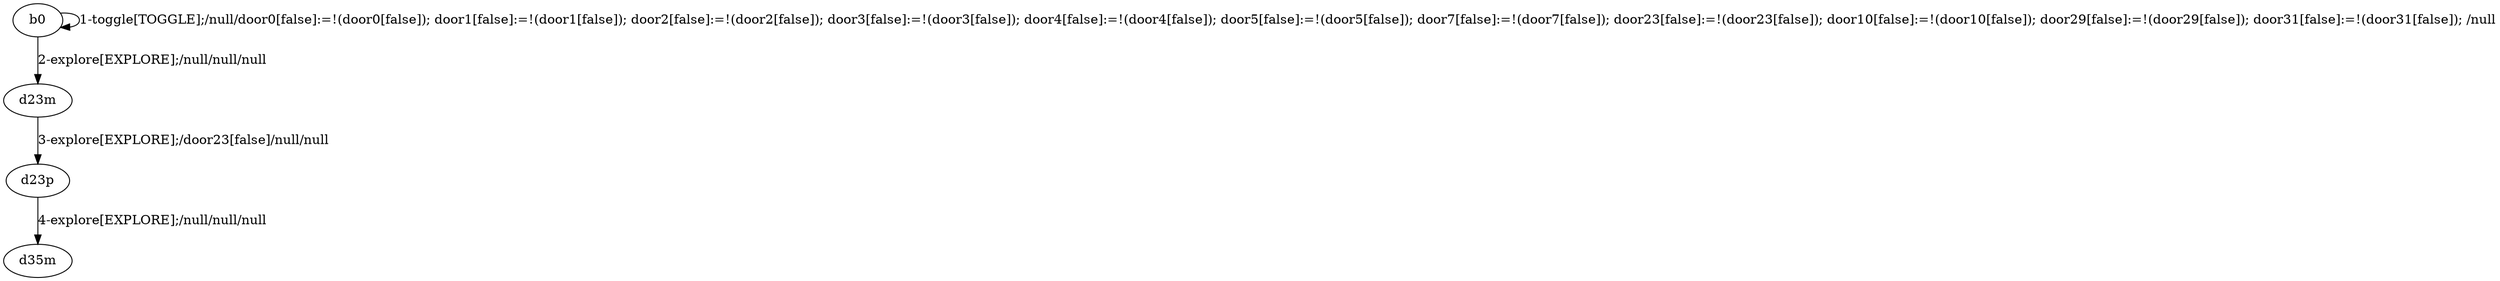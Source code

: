 # Total number of goals covered by this test: 2
# d23p --> d35m
# d23m --> d23p

digraph g {
"b0" -> "b0" [label = "1-toggle[TOGGLE];/null/door0[false]:=!(door0[false]); door1[false]:=!(door1[false]); door2[false]:=!(door2[false]); door3[false]:=!(door3[false]); door4[false]:=!(door4[false]); door5[false]:=!(door5[false]); door7[false]:=!(door7[false]); door23[false]:=!(door23[false]); door10[false]:=!(door10[false]); door29[false]:=!(door29[false]); door31[false]:=!(door31[false]); /null"];
"b0" -> "d23m" [label = "2-explore[EXPLORE];/null/null/null"];
"d23m" -> "d23p" [label = "3-explore[EXPLORE];/door23[false]/null/null"];
"d23p" -> "d35m" [label = "4-explore[EXPLORE];/null/null/null"];
}